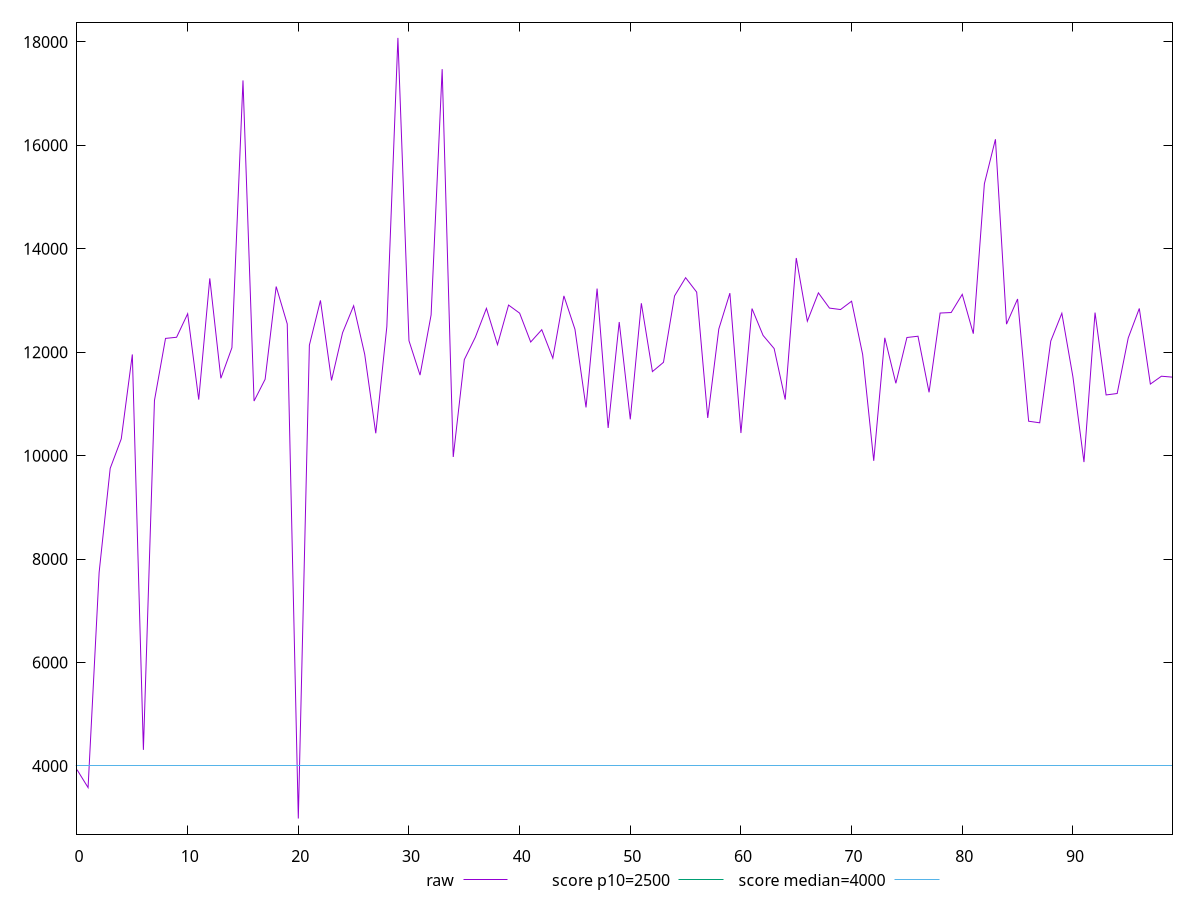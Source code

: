 reset

$raw <<EOF
0 3928.6620000000003
1 3581.9440000000004
2 7742.782999999999
3 9754.413499999999
4 10325.202000000001
5 11956.951000000005
6 4311.7965
7 11067.721999999998
8 12267.346999999998
9 12289.546999999999
10 12744.164999999999
11 11084.167999999998
12 13427.975000000002
13 11496.234500000002
14 12087.274999999998
15 17255.3985
16 11056.149500000003
17 11477.012499999997
18 13270.1165
19 12546.8545
20 2983.9670000000006
21 12136.131000000001
22 13002.181
23 11455.0775
24 12377.087000000001
25 12898.8695
26 11959.782
27 10432.605
28 12495.357499999998
29 18077.682499999995
30 12222.767
31 11557.666500000003
32 12721.493999999999
33 17473.246
34 9974.714999999998
35 11856.4535
36 12291.432500000003
37 12848.265500000001
38 12146.425000000001
39 12911.9355
40 12755.770999999997
41 12197.439999999999
42 12435.5295
43 11884.789499999999
44 13089.403999999999
45 12443.6365
46 10932.571000000002
47 13231.233
48 10536.032
49 12584.106500000002
50 10702.7195
51 12947.188999999998
52 11625.734
53 11805.089999999998
54 13088.823500000002
55 13441.014
56 13162.134999999998
57 10729.7975
58 12449.158500000001
59 13142.627499999999
60 10437.764500000001
61 12844.0625
62 12325.225500000002
63 12071.230000000003
64 11084.8855
65 13822.011
66 12600.131999999998
67 13147.999999999998
68 12853.4705
69 12825.295999999998
70 12986.447999999999
71 11955.2605
72 9900.448499999999
73 12279.215
74 11399.489000000001
75 12284.846000000001
76 12309.659
77 11224.534
78 12758.002
79 12767.600499999999
80 13118.978500000001
81 12358.9145
82 15257.992499999998
83 16117.970000000003
84 12542.932499999999
85 13029.439000000002
86 10665.9515
87 10635.4665
88 12216.658000000001
89 12752.970500000001
90 11524.675500000001
91 9875.7775
92 12766.159000000003
93 11174.081999999999
94 11201.89
95 12276.0995
96 12846.260000000002
97 11384.392999999998
98 11536.379999999997
99 11518.254
EOF

set key outside below
set xrange [0:99]
set yrange [2682.0926900000004:18379.556809999995]
set trange [2682.0926900000004:18379.556809999995]
set terminal svg size 640, 500 enhanced background rgb 'white'
set output "reports/report_00027_2021-02-24T12-40-31.850Z/largest-contentful-paint/samples/astro/raw/values.svg"

plot $raw title "raw" with line, \
     2500 title "score p10=2500", \
     4000 title "score median=4000"

reset
